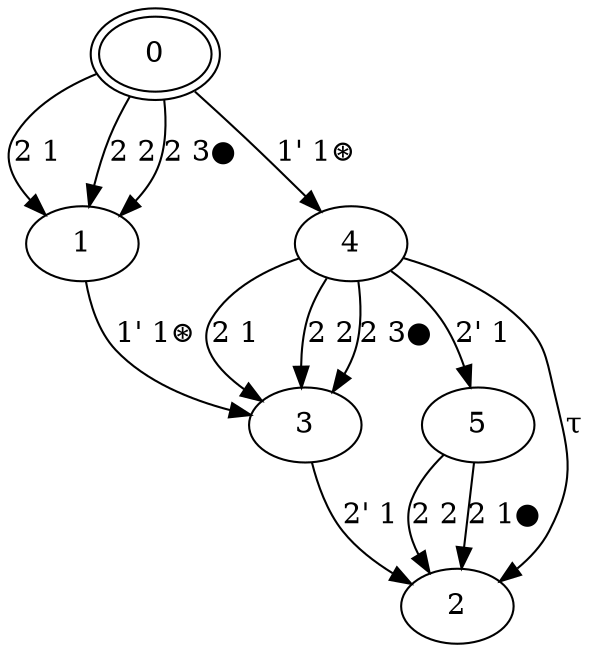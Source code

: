 digraph {
    0 [peripheries=2,label="0"]
    0 [peripheries=2,label="0"]
    0 [peripheries=2,label="0"]
    0 [peripheries=2,label="0"]
    0 [peripheries=2,label="0"]
    0 [peripheries=2,label="0"]
    0 [peripheries=2,label="0"]
    1 [label="1"]
    4 [label="4"]
    3 [label="3"]
    5 [label="5"]
    2 [label="2"]

    0 -> 1 [label="2 1"]
    0 -> 1 [label="2 2"]
    0 -> 1 [label="2 3●"]
    0 -> 4 [label="1' 1⊛"]
    1 -> 3 [label="1' 1⊛"]
    4 -> 5 [label="2' 1"]
    4 -> 3 [label="2 1"]
    4 -> 3 [label="2 2"]
    4 -> 3 [label="2 3●"]
    4 -> 2 [label="τ"]
    3 -> 2 [label="2' 1"]
    5 -> 2 [label="2 2"]
    5 -> 2 [label="2 1●"]
}
